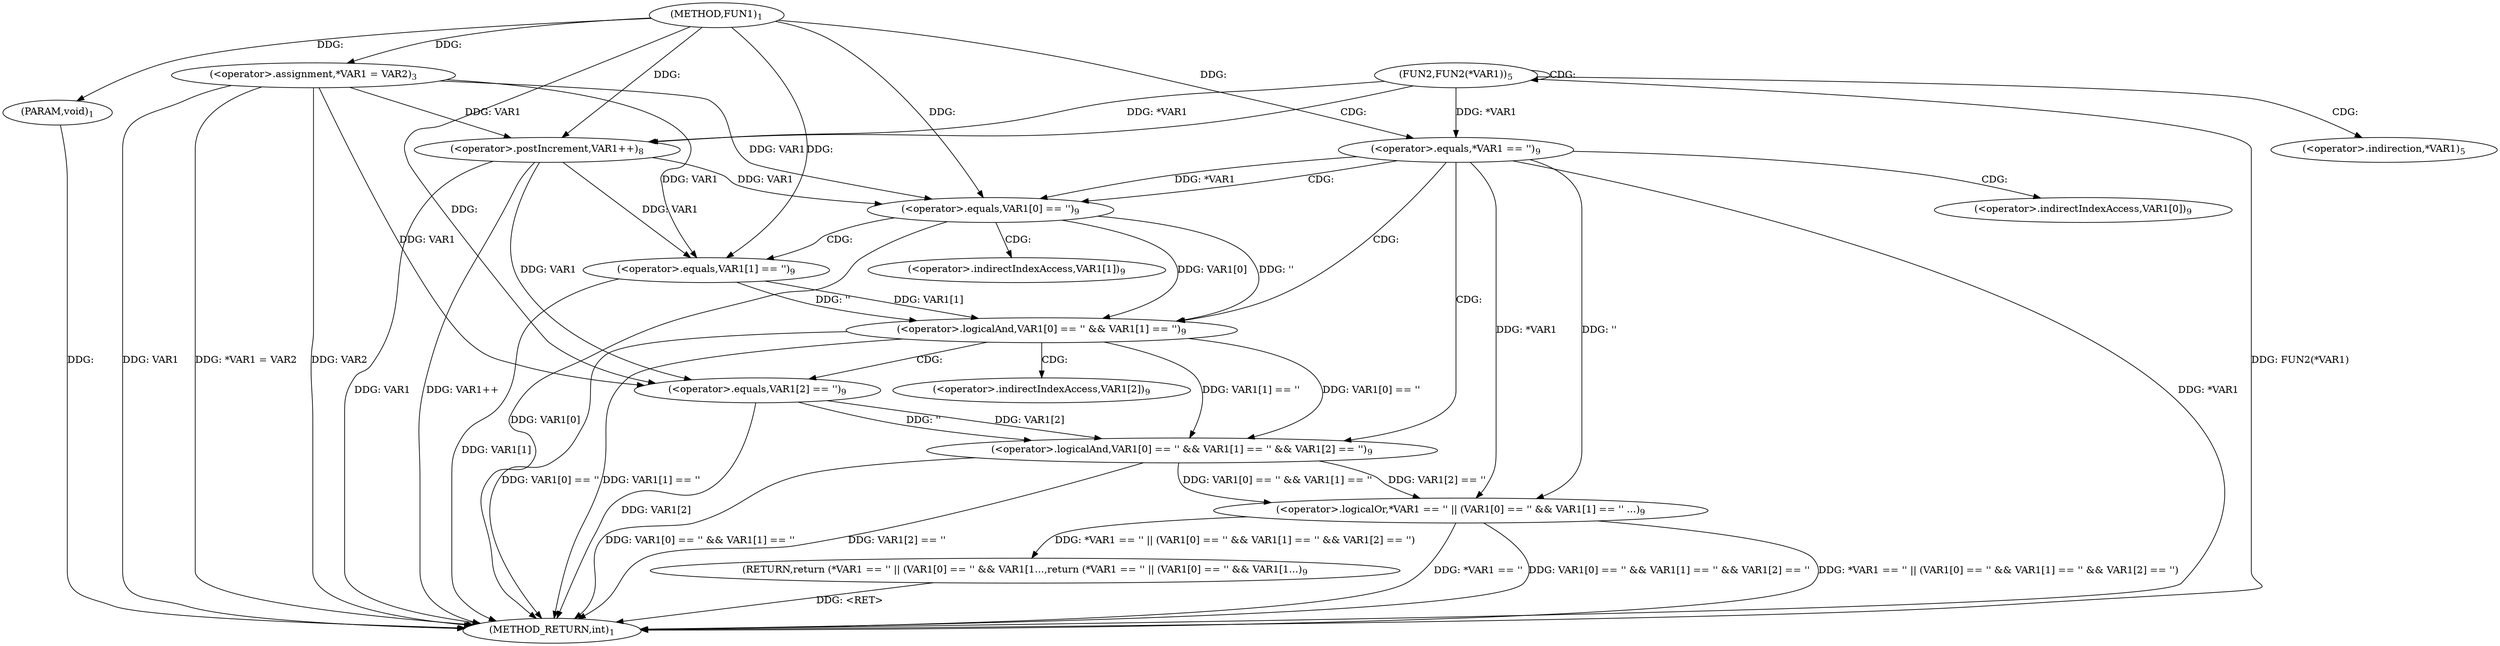 digraph "FUN1" {  
"8" [label = <(METHOD,FUN1)<SUB>1</SUB>> ]
"44" [label = <(METHOD_RETURN,int)<SUB>1</SUB>> ]
"9" [label = <(PARAM,void)<SUB>1</SUB>> ]
"12" [label = <(&lt;operator&gt;.assignment,*VAR1 = VAR2)<SUB>3</SUB>> ]
"21" [label = <(RETURN,return (*VAR1 == '' || (VAR1[0] == '' &amp;&amp; VAR1[1...,return (*VAR1 == '' || (VAR1[0] == '' &amp;&amp; VAR1[1...)<SUB>9</SUB>> ]
"16" [label = <(FUN2,FUN2(*VAR1))<SUB>5</SUB>> ]
"19" [label = <(&lt;operator&gt;.postIncrement,VAR1++)<SUB>8</SUB>> ]
"22" [label = <(&lt;operator&gt;.logicalOr,*VAR1 == '' || (VAR1[0] == '' &amp;&amp; VAR1[1] == '' ...)<SUB>9</SUB>> ]
"23" [label = <(&lt;operator&gt;.equals,*VAR1 == '')<SUB>9</SUB>> ]
"27" [label = <(&lt;operator&gt;.logicalAnd,VAR1[0] == '' &amp;&amp; VAR1[1] == '' &amp;&amp; VAR1[2] == '')<SUB>9</SUB>> ]
"28" [label = <(&lt;operator&gt;.logicalAnd,VAR1[0] == '' &amp;&amp; VAR1[1] == '')<SUB>9</SUB>> ]
"39" [label = <(&lt;operator&gt;.equals,VAR1[2] == '')<SUB>9</SUB>> ]
"29" [label = <(&lt;operator&gt;.equals,VAR1[0] == '')<SUB>9</SUB>> ]
"34" [label = <(&lt;operator&gt;.equals,VAR1[1] == '')<SUB>9</SUB>> ]
"17" [label = <(&lt;operator&gt;.indirection,*VAR1)<SUB>5</SUB>> ]
"40" [label = <(&lt;operator&gt;.indirectIndexAccess,VAR1[2])<SUB>9</SUB>> ]
"30" [label = <(&lt;operator&gt;.indirectIndexAccess,VAR1[0])<SUB>9</SUB>> ]
"35" [label = <(&lt;operator&gt;.indirectIndexAccess,VAR1[1])<SUB>9</SUB>> ]
  "21" -> "44"  [ label = "DDG: &lt;RET&gt;"] 
  "9" -> "44"  [ label = "DDG: "] 
  "12" -> "44"  [ label = "DDG: VAR1"] 
  "12" -> "44"  [ label = "DDG: *VAR1 = VAR2"] 
  "16" -> "44"  [ label = "DDG: FUN2(*VAR1)"] 
  "23" -> "44"  [ label = "DDG: *VAR1"] 
  "22" -> "44"  [ label = "DDG: *VAR1 == ''"] 
  "29" -> "44"  [ label = "DDG: VAR1[0]"] 
  "28" -> "44"  [ label = "DDG: VAR1[0] == ''"] 
  "34" -> "44"  [ label = "DDG: VAR1[1]"] 
  "28" -> "44"  [ label = "DDG: VAR1[1] == ''"] 
  "27" -> "44"  [ label = "DDG: VAR1[0] == '' &amp;&amp; VAR1[1] == ''"] 
  "39" -> "44"  [ label = "DDG: VAR1[2]"] 
  "27" -> "44"  [ label = "DDG: VAR1[2] == ''"] 
  "22" -> "44"  [ label = "DDG: VAR1[0] == '' &amp;&amp; VAR1[1] == '' &amp;&amp; VAR1[2] == ''"] 
  "22" -> "44"  [ label = "DDG: *VAR1 == '' || (VAR1[0] == '' &amp;&amp; VAR1[1] == '' &amp;&amp; VAR1[2] == '')"] 
  "19" -> "44"  [ label = "DDG: VAR1"] 
  "19" -> "44"  [ label = "DDG: VAR1++"] 
  "12" -> "44"  [ label = "DDG: VAR2"] 
  "8" -> "9"  [ label = "DDG: "] 
  "8" -> "12"  [ label = "DDG: "] 
  "22" -> "21"  [ label = "DDG: *VAR1 == '' || (VAR1[0] == '' &amp;&amp; VAR1[1] == '' &amp;&amp; VAR1[2] == '')"] 
  "12" -> "19"  [ label = "DDG: VAR1"] 
  "16" -> "19"  [ label = "DDG: *VAR1"] 
  "8" -> "19"  [ label = "DDG: "] 
  "23" -> "22"  [ label = "DDG: *VAR1"] 
  "23" -> "22"  [ label = "DDG: ''"] 
  "27" -> "22"  [ label = "DDG: VAR1[0] == '' &amp;&amp; VAR1[1] == ''"] 
  "27" -> "22"  [ label = "DDG: VAR1[2] == ''"] 
  "16" -> "23"  [ label = "DDG: *VAR1"] 
  "8" -> "23"  [ label = "DDG: "] 
  "28" -> "27"  [ label = "DDG: VAR1[0] == ''"] 
  "28" -> "27"  [ label = "DDG: VAR1[1] == ''"] 
  "39" -> "27"  [ label = "DDG: VAR1[2]"] 
  "39" -> "27"  [ label = "DDG: ''"] 
  "29" -> "28"  [ label = "DDG: VAR1[0]"] 
  "29" -> "28"  [ label = "DDG: ''"] 
  "34" -> "28"  [ label = "DDG: VAR1[1]"] 
  "34" -> "28"  [ label = "DDG: ''"] 
  "12" -> "39"  [ label = "DDG: VAR1"] 
  "19" -> "39"  [ label = "DDG: VAR1"] 
  "8" -> "39"  [ label = "DDG: "] 
  "12" -> "29"  [ label = "DDG: VAR1"] 
  "23" -> "29"  [ label = "DDG: *VAR1"] 
  "19" -> "29"  [ label = "DDG: VAR1"] 
  "8" -> "29"  [ label = "DDG: "] 
  "12" -> "34"  [ label = "DDG: VAR1"] 
  "19" -> "34"  [ label = "DDG: VAR1"] 
  "8" -> "34"  [ label = "DDG: "] 
  "16" -> "16"  [ label = "CDG: "] 
  "16" -> "17"  [ label = "CDG: "] 
  "16" -> "19"  [ label = "CDG: "] 
  "23" -> "30"  [ label = "CDG: "] 
  "23" -> "29"  [ label = "CDG: "] 
  "23" -> "28"  [ label = "CDG: "] 
  "23" -> "27"  [ label = "CDG: "] 
  "28" -> "40"  [ label = "CDG: "] 
  "28" -> "39"  [ label = "CDG: "] 
  "29" -> "34"  [ label = "CDG: "] 
  "29" -> "35"  [ label = "CDG: "] 
}

